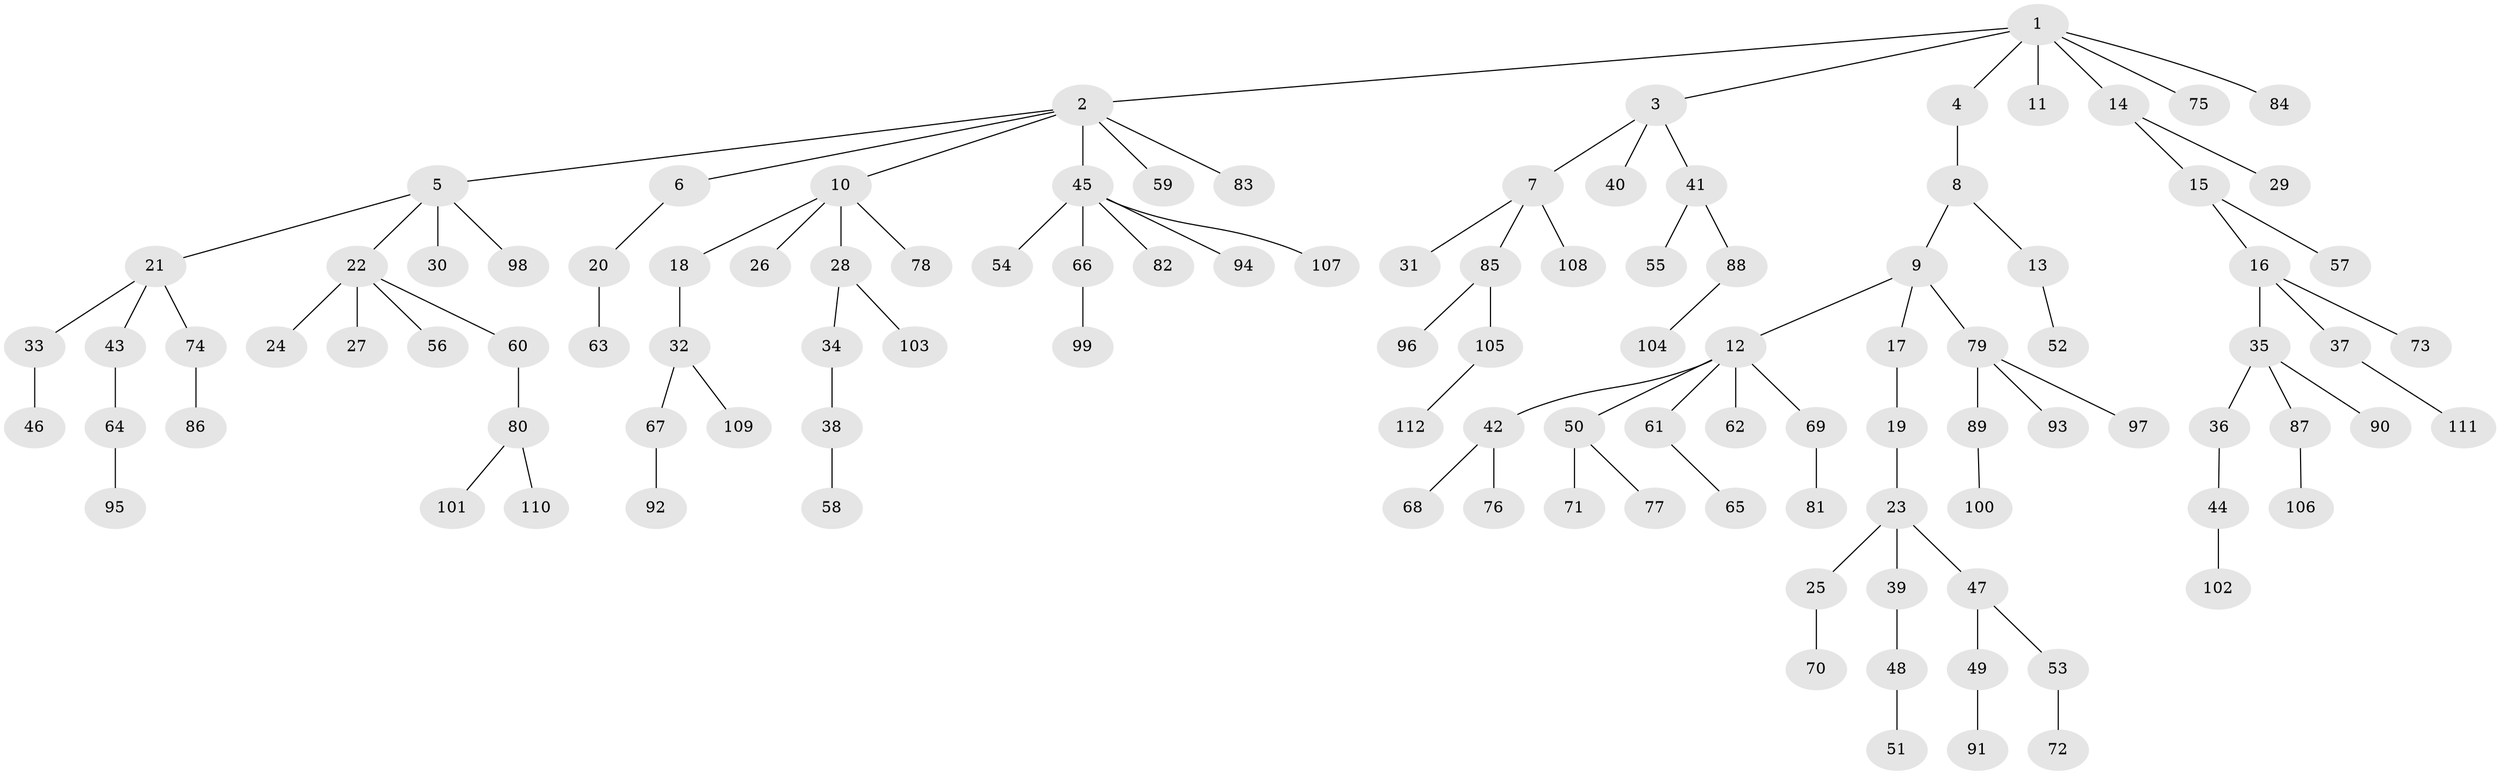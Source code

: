 // coarse degree distribution, {2: 0.26582278481012656, 3: 0.10126582278481013, 4: 0.08860759493670886, 1: 0.4936708860759494, 6: 0.0379746835443038, 5: 0.012658227848101266}
// Generated by graph-tools (version 1.1) at 2025/37/03/04/25 23:37:16]
// undirected, 112 vertices, 111 edges
graph export_dot {
  node [color=gray90,style=filled];
  1;
  2;
  3;
  4;
  5;
  6;
  7;
  8;
  9;
  10;
  11;
  12;
  13;
  14;
  15;
  16;
  17;
  18;
  19;
  20;
  21;
  22;
  23;
  24;
  25;
  26;
  27;
  28;
  29;
  30;
  31;
  32;
  33;
  34;
  35;
  36;
  37;
  38;
  39;
  40;
  41;
  42;
  43;
  44;
  45;
  46;
  47;
  48;
  49;
  50;
  51;
  52;
  53;
  54;
  55;
  56;
  57;
  58;
  59;
  60;
  61;
  62;
  63;
  64;
  65;
  66;
  67;
  68;
  69;
  70;
  71;
  72;
  73;
  74;
  75;
  76;
  77;
  78;
  79;
  80;
  81;
  82;
  83;
  84;
  85;
  86;
  87;
  88;
  89;
  90;
  91;
  92;
  93;
  94;
  95;
  96;
  97;
  98;
  99;
  100;
  101;
  102;
  103;
  104;
  105;
  106;
  107;
  108;
  109;
  110;
  111;
  112;
  1 -- 2;
  1 -- 3;
  1 -- 4;
  1 -- 11;
  1 -- 14;
  1 -- 75;
  1 -- 84;
  2 -- 5;
  2 -- 6;
  2 -- 10;
  2 -- 45;
  2 -- 59;
  2 -- 83;
  3 -- 7;
  3 -- 40;
  3 -- 41;
  4 -- 8;
  5 -- 21;
  5 -- 22;
  5 -- 30;
  5 -- 98;
  6 -- 20;
  7 -- 31;
  7 -- 85;
  7 -- 108;
  8 -- 9;
  8 -- 13;
  9 -- 12;
  9 -- 17;
  9 -- 79;
  10 -- 18;
  10 -- 26;
  10 -- 28;
  10 -- 78;
  12 -- 42;
  12 -- 50;
  12 -- 61;
  12 -- 62;
  12 -- 69;
  13 -- 52;
  14 -- 15;
  14 -- 29;
  15 -- 16;
  15 -- 57;
  16 -- 35;
  16 -- 37;
  16 -- 73;
  17 -- 19;
  18 -- 32;
  19 -- 23;
  20 -- 63;
  21 -- 33;
  21 -- 43;
  21 -- 74;
  22 -- 24;
  22 -- 27;
  22 -- 56;
  22 -- 60;
  23 -- 25;
  23 -- 39;
  23 -- 47;
  25 -- 70;
  28 -- 34;
  28 -- 103;
  32 -- 67;
  32 -- 109;
  33 -- 46;
  34 -- 38;
  35 -- 36;
  35 -- 87;
  35 -- 90;
  36 -- 44;
  37 -- 111;
  38 -- 58;
  39 -- 48;
  41 -- 55;
  41 -- 88;
  42 -- 68;
  42 -- 76;
  43 -- 64;
  44 -- 102;
  45 -- 54;
  45 -- 66;
  45 -- 82;
  45 -- 94;
  45 -- 107;
  47 -- 49;
  47 -- 53;
  48 -- 51;
  49 -- 91;
  50 -- 71;
  50 -- 77;
  53 -- 72;
  60 -- 80;
  61 -- 65;
  64 -- 95;
  66 -- 99;
  67 -- 92;
  69 -- 81;
  74 -- 86;
  79 -- 89;
  79 -- 93;
  79 -- 97;
  80 -- 101;
  80 -- 110;
  85 -- 96;
  85 -- 105;
  87 -- 106;
  88 -- 104;
  89 -- 100;
  105 -- 112;
}

